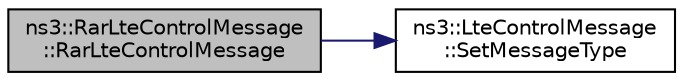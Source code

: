 digraph "ns3::RarLteControlMessage::RarLteControlMessage"
{
  edge [fontname="Helvetica",fontsize="10",labelfontname="Helvetica",labelfontsize="10"];
  node [fontname="Helvetica",fontsize="10",shape=record];
  rankdir="LR";
  Node1 [label="ns3::RarLteControlMessage\l::RarLteControlMessage",height=0.2,width=0.4,color="black", fillcolor="grey75", style="filled", fontcolor="black"];
  Node1 -> Node2 [color="midnightblue",fontsize="10",style="solid"];
  Node2 [label="ns3::LteControlMessage\l::SetMessageType",height=0.2,width=0.4,color="black", fillcolor="white", style="filled",URL="$d6/d83/classns3_1_1LteControlMessage.html#abb414704adba7c1949576462c41b84ad",tooltip="Set the type of the message. "];
}
